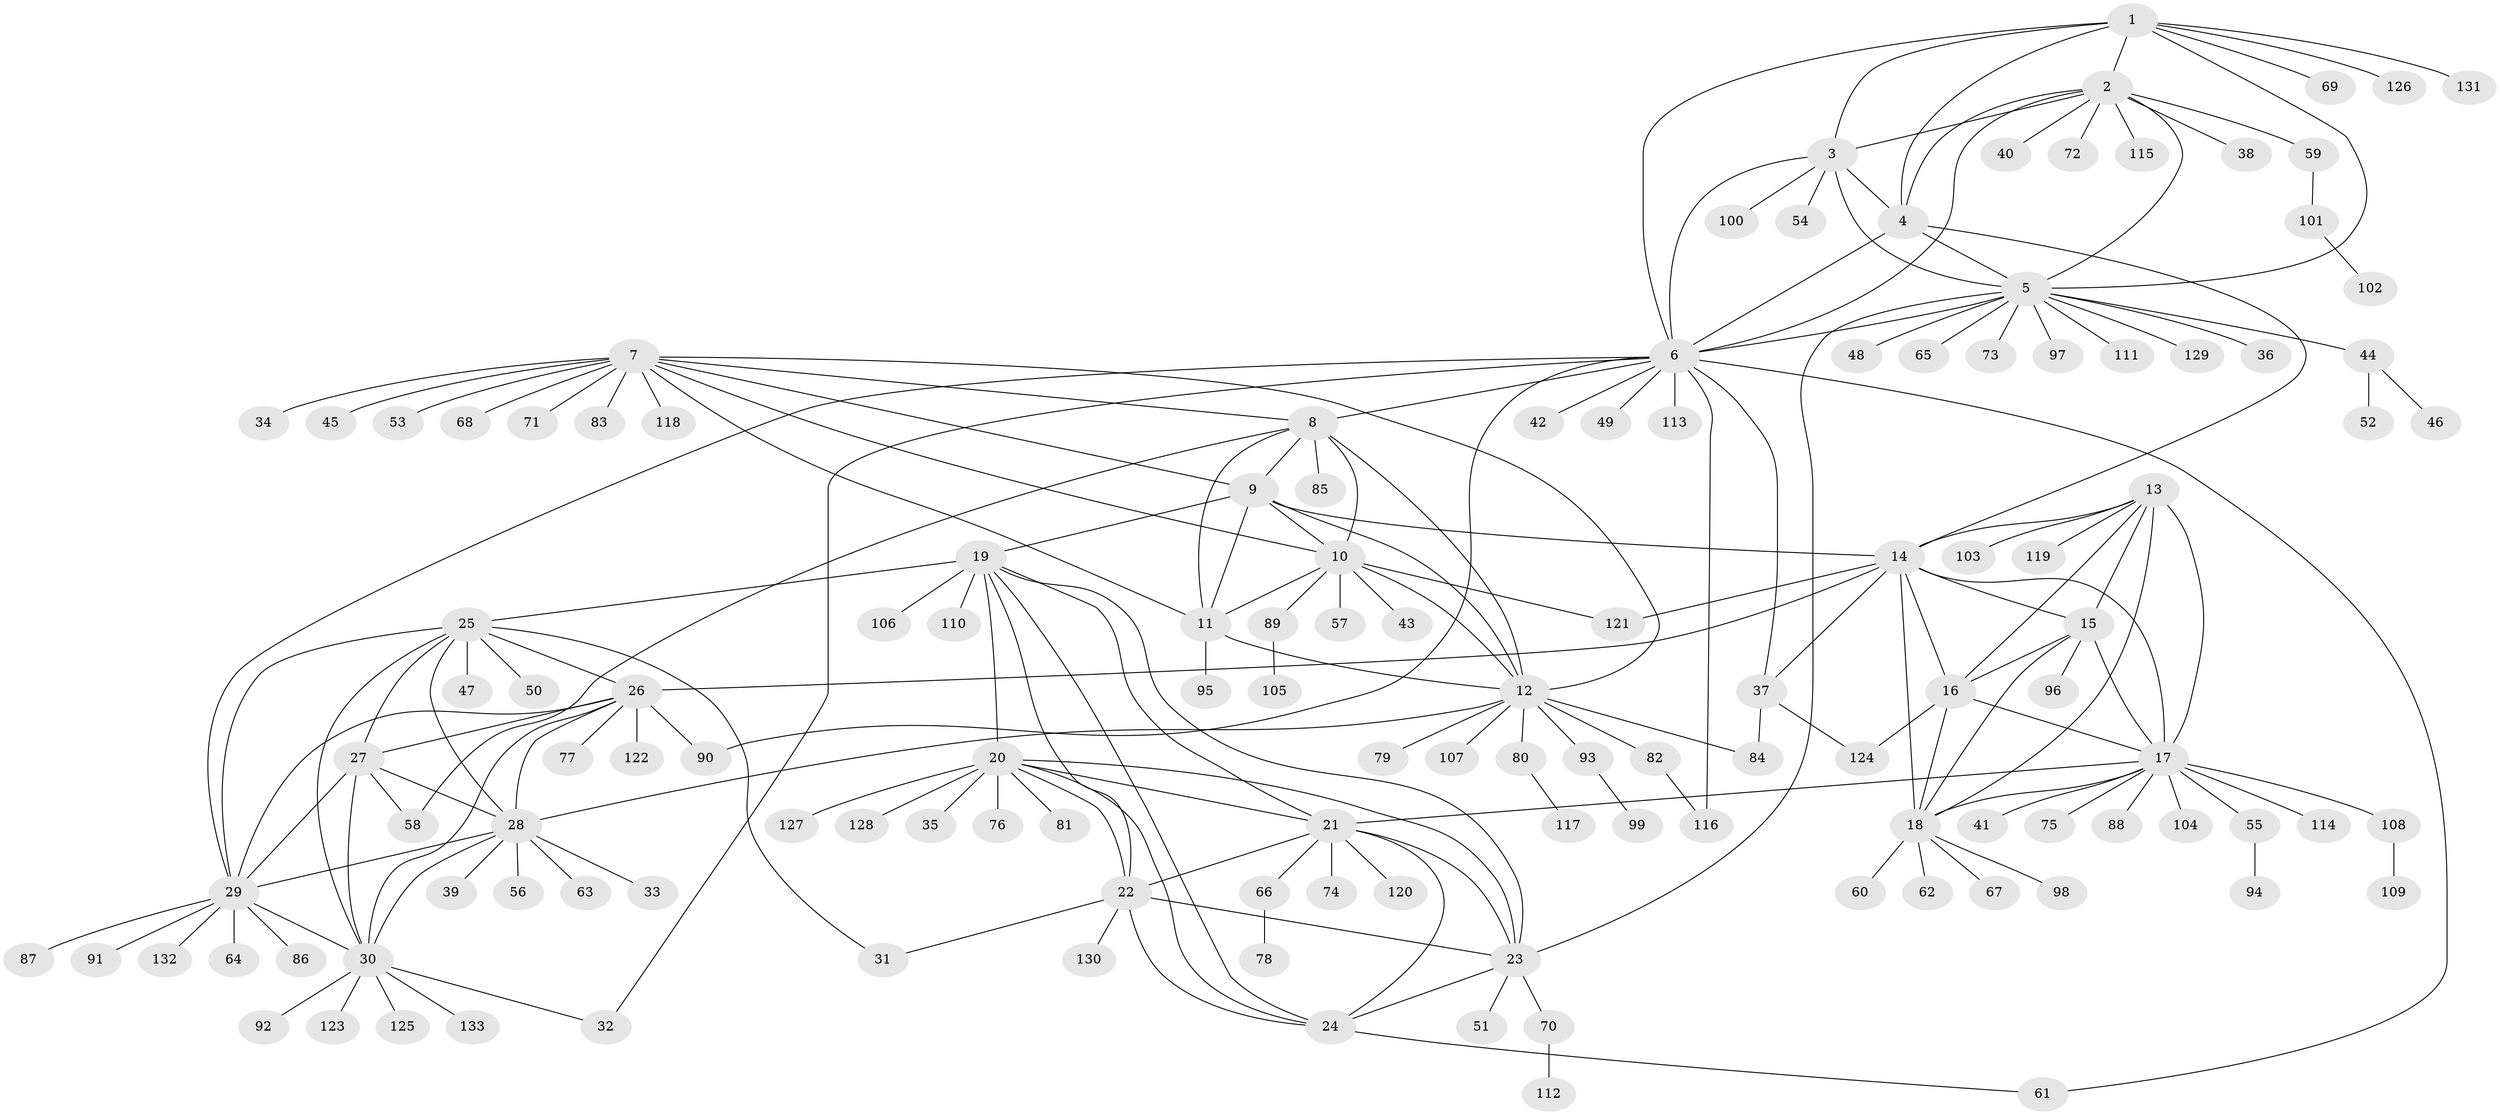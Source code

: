 // Generated by graph-tools (version 1.1) at 2025/55/03/09/25 04:55:49]
// undirected, 133 vertices, 198 edges
graph export_dot {
graph [start="1"]
  node [color=gray90,style=filled];
  1;
  2;
  3;
  4;
  5;
  6;
  7;
  8;
  9;
  10;
  11;
  12;
  13;
  14;
  15;
  16;
  17;
  18;
  19;
  20;
  21;
  22;
  23;
  24;
  25;
  26;
  27;
  28;
  29;
  30;
  31;
  32;
  33;
  34;
  35;
  36;
  37;
  38;
  39;
  40;
  41;
  42;
  43;
  44;
  45;
  46;
  47;
  48;
  49;
  50;
  51;
  52;
  53;
  54;
  55;
  56;
  57;
  58;
  59;
  60;
  61;
  62;
  63;
  64;
  65;
  66;
  67;
  68;
  69;
  70;
  71;
  72;
  73;
  74;
  75;
  76;
  77;
  78;
  79;
  80;
  81;
  82;
  83;
  84;
  85;
  86;
  87;
  88;
  89;
  90;
  91;
  92;
  93;
  94;
  95;
  96;
  97;
  98;
  99;
  100;
  101;
  102;
  103;
  104;
  105;
  106;
  107;
  108;
  109;
  110;
  111;
  112;
  113;
  114;
  115;
  116;
  117;
  118;
  119;
  120;
  121;
  122;
  123;
  124;
  125;
  126;
  127;
  128;
  129;
  130;
  131;
  132;
  133;
  1 -- 2;
  1 -- 3;
  1 -- 4;
  1 -- 5;
  1 -- 6;
  1 -- 69;
  1 -- 126;
  1 -- 131;
  2 -- 3;
  2 -- 4;
  2 -- 5;
  2 -- 6;
  2 -- 38;
  2 -- 40;
  2 -- 59;
  2 -- 72;
  2 -- 115;
  3 -- 4;
  3 -- 5;
  3 -- 6;
  3 -- 54;
  3 -- 100;
  4 -- 5;
  4 -- 6;
  4 -- 14;
  5 -- 6;
  5 -- 23;
  5 -- 36;
  5 -- 44;
  5 -- 48;
  5 -- 65;
  5 -- 73;
  5 -- 97;
  5 -- 111;
  5 -- 129;
  6 -- 8;
  6 -- 29;
  6 -- 32;
  6 -- 37;
  6 -- 42;
  6 -- 49;
  6 -- 61;
  6 -- 90;
  6 -- 113;
  6 -- 116;
  7 -- 8;
  7 -- 9;
  7 -- 10;
  7 -- 11;
  7 -- 12;
  7 -- 34;
  7 -- 45;
  7 -- 53;
  7 -- 68;
  7 -- 71;
  7 -- 83;
  7 -- 118;
  8 -- 9;
  8 -- 10;
  8 -- 11;
  8 -- 12;
  8 -- 58;
  8 -- 85;
  9 -- 10;
  9 -- 11;
  9 -- 12;
  9 -- 14;
  9 -- 19;
  10 -- 11;
  10 -- 12;
  10 -- 43;
  10 -- 57;
  10 -- 89;
  10 -- 121;
  11 -- 12;
  11 -- 95;
  12 -- 28;
  12 -- 79;
  12 -- 80;
  12 -- 82;
  12 -- 84;
  12 -- 93;
  12 -- 107;
  13 -- 14;
  13 -- 15;
  13 -- 16;
  13 -- 17;
  13 -- 18;
  13 -- 103;
  13 -- 119;
  14 -- 15;
  14 -- 16;
  14 -- 17;
  14 -- 18;
  14 -- 26;
  14 -- 37;
  14 -- 121;
  15 -- 16;
  15 -- 17;
  15 -- 18;
  15 -- 96;
  16 -- 17;
  16 -- 18;
  16 -- 124;
  17 -- 18;
  17 -- 21;
  17 -- 41;
  17 -- 55;
  17 -- 75;
  17 -- 88;
  17 -- 104;
  17 -- 108;
  17 -- 114;
  18 -- 60;
  18 -- 62;
  18 -- 67;
  18 -- 98;
  19 -- 20;
  19 -- 21;
  19 -- 22;
  19 -- 23;
  19 -- 24;
  19 -- 25;
  19 -- 106;
  19 -- 110;
  20 -- 21;
  20 -- 22;
  20 -- 23;
  20 -- 24;
  20 -- 35;
  20 -- 76;
  20 -- 81;
  20 -- 127;
  20 -- 128;
  21 -- 22;
  21 -- 23;
  21 -- 24;
  21 -- 66;
  21 -- 74;
  21 -- 120;
  22 -- 23;
  22 -- 24;
  22 -- 31;
  22 -- 130;
  23 -- 24;
  23 -- 51;
  23 -- 70;
  24 -- 61;
  25 -- 26;
  25 -- 27;
  25 -- 28;
  25 -- 29;
  25 -- 30;
  25 -- 31;
  25 -- 47;
  25 -- 50;
  26 -- 27;
  26 -- 28;
  26 -- 29;
  26 -- 30;
  26 -- 77;
  26 -- 90;
  26 -- 122;
  27 -- 28;
  27 -- 29;
  27 -- 30;
  27 -- 58;
  28 -- 29;
  28 -- 30;
  28 -- 33;
  28 -- 39;
  28 -- 56;
  28 -- 63;
  29 -- 30;
  29 -- 64;
  29 -- 86;
  29 -- 87;
  29 -- 91;
  29 -- 132;
  30 -- 32;
  30 -- 92;
  30 -- 123;
  30 -- 125;
  30 -- 133;
  37 -- 84;
  37 -- 124;
  44 -- 46;
  44 -- 52;
  55 -- 94;
  59 -- 101;
  66 -- 78;
  70 -- 112;
  80 -- 117;
  82 -- 116;
  89 -- 105;
  93 -- 99;
  101 -- 102;
  108 -- 109;
}
